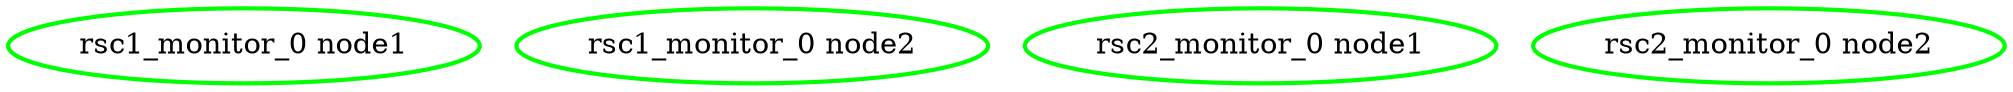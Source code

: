 digraph "g" {
"rsc1_monitor_0 node1" [ style=bold color="green" fontcolor="black" ]
"rsc1_monitor_0 node2" [ style=bold color="green" fontcolor="black" ]
"rsc2_monitor_0 node1" [ style=bold color="green" fontcolor="black" ]
"rsc2_monitor_0 node2" [ style=bold color="green" fontcolor="black" ]
}

